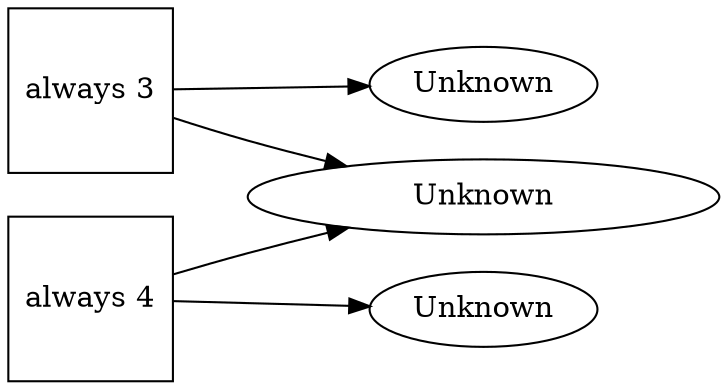 digraph contradiction {
    graph [rankdir=LR];
    a3 [label="always 3"
       ,shape=square];
    a4 [label="always 4"
       ,shape=square];
    a [label=Unknown];
    b [label="          Unknown          "];
    c [label=Unknown];
    a3 -> a;
    a3 -> b;
    a4 -> b;
    a4 -> c;
}